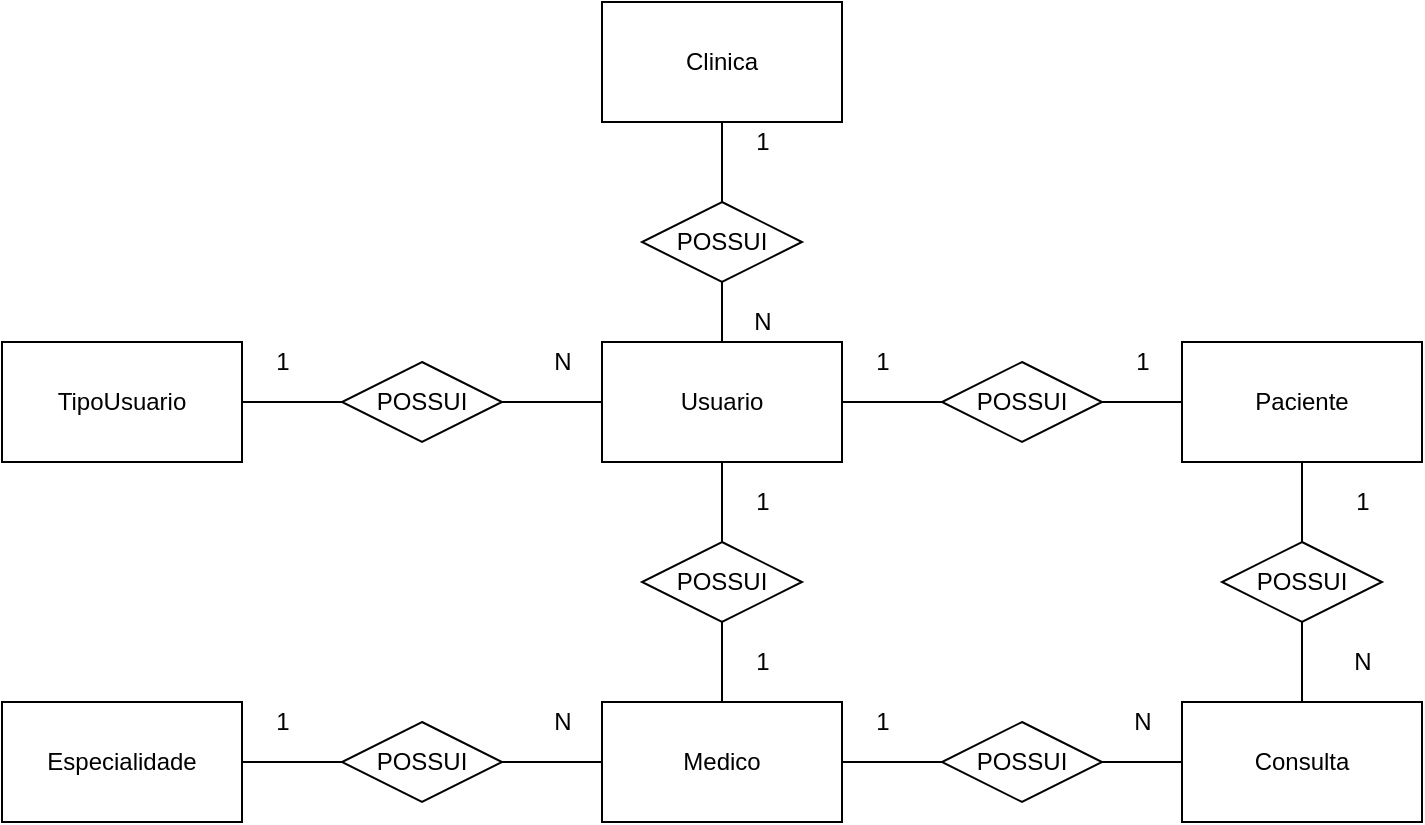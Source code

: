 <mxfile version="12.6.7" type="device" pages="2"><diagram id="K48aJAvUoYO4O04PB2SY" name="Conceitual"><mxGraphModel dx="1038" dy="499" grid="1" gridSize="10" guides="1" tooltips="1" connect="1" arrows="1" fold="1" page="1" pageScale="1" pageWidth="827" pageHeight="1169" math="0" shadow="0"><root><mxCell id="0"/><mxCell id="1" parent="0"/><mxCell id="3kRGcRhgPBOJPUCJjJ43-25" value="" style="edgeStyle=orthogonalEdgeStyle;rounded=0;orthogonalLoop=1;jettySize=auto;html=1;endArrow=none;endFill=0;" edge="1" parent="1" source="UtVYDfnkiscIZYgekCT1-1" target="3kRGcRhgPBOJPUCJjJ43-24"><mxGeometry relative="1" as="geometry"/></mxCell><mxCell id="UtVYDfnkiscIZYgekCT1-1" value="TipoUsuario" style="rounded=0;whiteSpace=wrap;html=1;" parent="1" vertex="1"><mxGeometry x="40" y="210" width="120" height="60" as="geometry"/></mxCell><mxCell id="3kRGcRhgPBOJPUCJjJ43-39" value="" style="edgeStyle=orthogonalEdgeStyle;rounded=0;orthogonalLoop=1;jettySize=auto;html=1;endArrow=none;endFill=0;" edge="1" parent="1" source="3kRGcRhgPBOJPUCJjJ43-1" target="3kRGcRhgPBOJPUCJjJ43-38"><mxGeometry relative="1" as="geometry"/></mxCell><mxCell id="3kRGcRhgPBOJPUCJjJ43-1" value="Paciente" style="rounded=0;whiteSpace=wrap;html=1;" vertex="1" parent="1"><mxGeometry x="630" y="210" width="120" height="60" as="geometry"/></mxCell><mxCell id="3kRGcRhgPBOJPUCJjJ43-34" value="" style="edgeStyle=orthogonalEdgeStyle;rounded=0;orthogonalLoop=1;jettySize=auto;html=1;endArrow=none;endFill=0;" edge="1" parent="1" source="3kRGcRhgPBOJPUCJjJ43-2" target="3kRGcRhgPBOJPUCJjJ43-3"><mxGeometry relative="1" as="geometry"/></mxCell><mxCell id="3kRGcRhgPBOJPUCJjJ43-36" value="" style="edgeStyle=orthogonalEdgeStyle;rounded=0;orthogonalLoop=1;jettySize=auto;html=1;endArrow=none;endFill=0;" edge="1" parent="1" source="3kRGcRhgPBOJPUCJjJ43-2" target="3kRGcRhgPBOJPUCJjJ43-9"><mxGeometry relative="1" as="geometry"/></mxCell><mxCell id="3kRGcRhgPBOJPUCJjJ43-2" value="Medico" style="rounded=0;whiteSpace=wrap;html=1;" vertex="1" parent="1"><mxGeometry x="340" y="390" width="120" height="60" as="geometry"/></mxCell><mxCell id="3kRGcRhgPBOJPUCJjJ43-35" value="" style="edgeStyle=orthogonalEdgeStyle;rounded=0;orthogonalLoop=1;jettySize=auto;html=1;endArrow=none;endFill=0;" edge="1" parent="1" source="3kRGcRhgPBOJPUCJjJ43-3" target="3kRGcRhgPBOJPUCJjJ43-33"><mxGeometry relative="1" as="geometry"/></mxCell><mxCell id="3kRGcRhgPBOJPUCJjJ43-3" value="POSSUI" style="rhombus;whiteSpace=wrap;html=1;" vertex="1" parent="1"><mxGeometry x="210" y="400" width="80" height="40" as="geometry"/></mxCell><mxCell id="3kRGcRhgPBOJPUCJjJ43-37" value="" style="edgeStyle=orthogonalEdgeStyle;rounded=0;orthogonalLoop=1;jettySize=auto;html=1;endArrow=none;endFill=0;" edge="1" parent="1" source="3kRGcRhgPBOJPUCJjJ43-7" target="3kRGcRhgPBOJPUCJjJ43-9"><mxGeometry relative="1" as="geometry"/></mxCell><mxCell id="3kRGcRhgPBOJPUCJjJ43-41" value="" style="edgeStyle=orthogonalEdgeStyle;rounded=0;orthogonalLoop=1;jettySize=auto;html=1;endArrow=none;endFill=0;" edge="1" parent="1" source="3kRGcRhgPBOJPUCJjJ43-7"><mxGeometry relative="1" as="geometry"><mxPoint x="690" y="300" as="targetPoint"/></mxGeometry></mxCell><mxCell id="3kRGcRhgPBOJPUCJjJ43-7" value="Consulta" style="rounded=0;whiteSpace=wrap;html=1;" vertex="1" parent="1"><mxGeometry x="630" y="390" width="120" height="60" as="geometry"/></mxCell><mxCell id="3kRGcRhgPBOJPUCJjJ43-9" value="POSSUI" style="rhombus;whiteSpace=wrap;html=1;" vertex="1" parent="1"><mxGeometry x="510" y="400" width="80" height="40" as="geometry"/></mxCell><mxCell id="3kRGcRhgPBOJPUCJjJ43-21" value="" style="edgeStyle=orthogonalEdgeStyle;rounded=0;orthogonalLoop=1;jettySize=auto;html=1;endArrow=none;endFill=0;" edge="1" parent="1" source="3kRGcRhgPBOJPUCJjJ43-14"><mxGeometry relative="1" as="geometry"><mxPoint x="400" y="130" as="targetPoint"/></mxGeometry></mxCell><mxCell id="3kRGcRhgPBOJPUCJjJ43-28" value="" style="edgeStyle=orthogonalEdgeStyle;rounded=0;orthogonalLoop=1;jettySize=auto;html=1;endArrow=none;endFill=0;" edge="1" parent="1" source="3kRGcRhgPBOJPUCJjJ43-14" target="3kRGcRhgPBOJPUCJjJ43-27"><mxGeometry relative="1" as="geometry"/></mxCell><mxCell id="3kRGcRhgPBOJPUCJjJ43-31" value="" style="edgeStyle=orthogonalEdgeStyle;rounded=0;orthogonalLoop=1;jettySize=auto;html=1;endArrow=none;endFill=0;" edge="1" parent="1" source="3kRGcRhgPBOJPUCJjJ43-14" target="3kRGcRhgPBOJPUCJjJ43-30"><mxGeometry relative="1" as="geometry"/></mxCell><mxCell id="3kRGcRhgPBOJPUCJjJ43-14" value="Usuario" style="rounded=0;whiteSpace=wrap;html=1;" vertex="1" parent="1"><mxGeometry x="340" y="210" width="120" height="60" as="geometry"/></mxCell><mxCell id="3kRGcRhgPBOJPUCJjJ43-19" value="" style="edgeStyle=orthogonalEdgeStyle;rounded=0;orthogonalLoop=1;jettySize=auto;html=1;endArrow=none;endFill=0;" edge="1" parent="1" source="3kRGcRhgPBOJPUCJjJ43-15" target="3kRGcRhgPBOJPUCJjJ43-18"><mxGeometry relative="1" as="geometry"/></mxCell><mxCell id="3kRGcRhgPBOJPUCJjJ43-15" value="Clinica" style="rounded=0;whiteSpace=wrap;html=1;" vertex="1" parent="1"><mxGeometry x="340" y="40" width="120" height="60" as="geometry"/></mxCell><mxCell id="3kRGcRhgPBOJPUCJjJ43-18" value="POSSUI" style="rhombus;whiteSpace=wrap;html=1;" vertex="1" parent="1"><mxGeometry x="360" y="140" width="80" height="40" as="geometry"/></mxCell><mxCell id="3kRGcRhgPBOJPUCJjJ43-22" value="1" style="text;html=1;align=center;verticalAlign=middle;resizable=0;points=[];autosize=1;" vertex="1" parent="1"><mxGeometry x="410" y="100" width="20" height="20" as="geometry"/></mxCell><mxCell id="3kRGcRhgPBOJPUCJjJ43-23" value="N" style="text;html=1;align=center;verticalAlign=middle;resizable=0;points=[];autosize=1;" vertex="1" parent="1"><mxGeometry x="410" y="190" width="20" height="20" as="geometry"/></mxCell><mxCell id="3kRGcRhgPBOJPUCJjJ43-26" value="" style="edgeStyle=orthogonalEdgeStyle;rounded=0;orthogonalLoop=1;jettySize=auto;html=1;endArrow=none;endFill=0;" edge="1" parent="1" source="3kRGcRhgPBOJPUCJjJ43-24" target="3kRGcRhgPBOJPUCJjJ43-14"><mxGeometry relative="1" as="geometry"/></mxCell><mxCell id="3kRGcRhgPBOJPUCJjJ43-24" value="POSSUI" style="rhombus;whiteSpace=wrap;html=1;" vertex="1" parent="1"><mxGeometry x="210" y="220" width="80" height="40" as="geometry"/></mxCell><mxCell id="3kRGcRhgPBOJPUCJjJ43-29" value="" style="edgeStyle=orthogonalEdgeStyle;rounded=0;orthogonalLoop=1;jettySize=auto;html=1;endArrow=none;endFill=0;" edge="1" parent="1" source="3kRGcRhgPBOJPUCJjJ43-27" target="3kRGcRhgPBOJPUCJjJ43-2"><mxGeometry relative="1" as="geometry"/></mxCell><mxCell id="3kRGcRhgPBOJPUCJjJ43-27" value="POSSUI" style="rhombus;whiteSpace=wrap;html=1;" vertex="1" parent="1"><mxGeometry x="360" y="310" width="80" height="40" as="geometry"/></mxCell><mxCell id="3kRGcRhgPBOJPUCJjJ43-32" value="" style="edgeStyle=orthogonalEdgeStyle;rounded=0;orthogonalLoop=1;jettySize=auto;html=1;endArrow=none;endFill=0;" edge="1" parent="1" source="3kRGcRhgPBOJPUCJjJ43-30" target="3kRGcRhgPBOJPUCJjJ43-1"><mxGeometry relative="1" as="geometry"/></mxCell><mxCell id="3kRGcRhgPBOJPUCJjJ43-30" value="POSSUI" style="rhombus;whiteSpace=wrap;html=1;" vertex="1" parent="1"><mxGeometry x="510" y="220" width="80" height="40" as="geometry"/></mxCell><mxCell id="3kRGcRhgPBOJPUCJjJ43-33" value="Especialidade" style="rounded=0;whiteSpace=wrap;html=1;" vertex="1" parent="1"><mxGeometry x="40" y="390" width="120" height="60" as="geometry"/></mxCell><mxCell id="3kRGcRhgPBOJPUCJjJ43-38" value="POSSUI" style="rhombus;whiteSpace=wrap;html=1;" vertex="1" parent="1"><mxGeometry x="650" y="310" width="80" height="40" as="geometry"/></mxCell><mxCell id="3kRGcRhgPBOJPUCJjJ43-42" value="1" style="text;html=1;align=center;verticalAlign=middle;resizable=0;points=[];autosize=1;" vertex="1" parent="1"><mxGeometry x="170" y="210" width="20" height="20" as="geometry"/></mxCell><mxCell id="3kRGcRhgPBOJPUCJjJ43-43" value="N" style="text;html=1;align=center;verticalAlign=middle;resizable=0;points=[];autosize=1;" vertex="1" parent="1"><mxGeometry x="310" y="210" width="20" height="20" as="geometry"/></mxCell><mxCell id="3kRGcRhgPBOJPUCJjJ43-44" value="1" style="text;html=1;align=center;verticalAlign=middle;resizable=0;points=[];autosize=1;" vertex="1" parent="1"><mxGeometry x="170" y="390" width="20" height="20" as="geometry"/></mxCell><mxCell id="3kRGcRhgPBOJPUCJjJ43-45" value="N" style="text;html=1;align=center;verticalAlign=middle;resizable=0;points=[];autosize=1;" vertex="1" parent="1"><mxGeometry x="310" y="390" width="20" height="20" as="geometry"/></mxCell><mxCell id="3kRGcRhgPBOJPUCJjJ43-46" value="1" style="text;html=1;align=center;verticalAlign=middle;resizable=0;points=[];autosize=1;" vertex="1" parent="1"><mxGeometry x="410" y="280" width="20" height="20" as="geometry"/></mxCell><mxCell id="3kRGcRhgPBOJPUCJjJ43-47" value="1" style="text;html=1;align=center;verticalAlign=middle;resizable=0;points=[];autosize=1;" vertex="1" parent="1"><mxGeometry x="600" y="210" width="20" height="20" as="geometry"/></mxCell><mxCell id="3kRGcRhgPBOJPUCJjJ43-48" value="1" style="text;html=1;align=center;verticalAlign=middle;resizable=0;points=[];autosize=1;" vertex="1" parent="1"><mxGeometry x="410" y="360" width="20" height="20" as="geometry"/></mxCell><mxCell id="3kRGcRhgPBOJPUCJjJ43-49" value="1" style="text;html=1;align=center;verticalAlign=middle;resizable=0;points=[];autosize=1;" vertex="1" parent="1"><mxGeometry x="470" y="390" width="20" height="20" as="geometry"/></mxCell><mxCell id="3kRGcRhgPBOJPUCJjJ43-50" value="N" style="text;html=1;align=center;verticalAlign=middle;resizable=0;points=[];autosize=1;" vertex="1" parent="1"><mxGeometry x="600" y="390" width="20" height="20" as="geometry"/></mxCell><mxCell id="3kRGcRhgPBOJPUCJjJ43-51" value="1" style="text;html=1;align=center;verticalAlign=middle;resizable=0;points=[];autosize=1;" vertex="1" parent="1"><mxGeometry x="470" y="210" width="20" height="20" as="geometry"/></mxCell><mxCell id="3kRGcRhgPBOJPUCJjJ43-52" value="1" style="text;html=1;align=center;verticalAlign=middle;resizable=0;points=[];autosize=1;" vertex="1" parent="1"><mxGeometry x="710" y="280" width="20" height="20" as="geometry"/></mxCell><mxCell id="3kRGcRhgPBOJPUCJjJ43-53" value="N" style="text;html=1;align=center;verticalAlign=middle;resizable=0;points=[];autosize=1;" vertex="1" parent="1"><mxGeometry x="710" y="360" width="20" height="20" as="geometry"/></mxCell></root></mxGraphModel></diagram><diagram id="8m7ZlfTtqjZyplbw3wI1" name="Logico"><mxGraphModel dx="1038" dy="548" grid="1" gridSize="10" guides="1" tooltips="1" connect="1" arrows="1" fold="1" page="1" pageScale="1" pageWidth="827" pageHeight="1169" math="0" shadow="0"><root><mxCell id="Yp0lkt85vlOk4beEO4SD-0"/><mxCell id="Yp0lkt85vlOk4beEO4SD-1" parent="Yp0lkt85vlOk4beEO4SD-0"/><mxCell id="Yp0lkt85vlOk4beEO4SD-2" value="TipoUsuario" style="swimlane;fontStyle=0;childLayout=stackLayout;horizontal=1;startSize=26;fillColor=#e0e0e0;horizontalStack=0;resizeParent=1;resizeParentMax=0;resizeLast=0;collapsible=1;marginBottom=0;swimlaneFillColor=#ffffff;align=center;fontSize=14;" parent="Yp0lkt85vlOk4beEO4SD-1" vertex="1"><mxGeometry x="53.12" y="80" width="186.88" height="92" as="geometry"/></mxCell><mxCell id="Yp0lkt85vlOk4beEO4SD-3" value="IdTipoUsuario (int)" style="shape=partialRectangle;top=0;left=0;right=0;bottom=1;align=left;verticalAlign=middle;fillColor=none;spacingLeft=34;spacingRight=4;overflow=hidden;rotatable=0;points=[[0,0.5],[1,0.5]];portConstraint=eastwest;dropTarget=0;fontStyle=5;fontSize=12;" parent="Yp0lkt85vlOk4beEO4SD-2" vertex="1"><mxGeometry y="26" width="186.88" height="30" as="geometry"/></mxCell><mxCell id="Yp0lkt85vlOk4beEO4SD-4" value="PK" style="shape=partialRectangle;top=0;left=0;bottom=0;fillColor=none;align=left;verticalAlign=middle;spacingLeft=4;spacingRight=4;overflow=hidden;rotatable=0;points=[];portConstraint=eastwest;part=1;fontSize=12;" parent="Yp0lkt85vlOk4beEO4SD-3" vertex="1" connectable="0"><mxGeometry width="30" height="30" as="geometry"/></mxCell><mxCell id="Yp0lkt85vlOk4beEO4SD-5" value="TituloTipoUsuario (varchar)" style="shape=partialRectangle;top=0;left=0;right=0;bottom=0;align=left;verticalAlign=top;fillColor=none;spacingLeft=34;spacingRight=4;overflow=hidden;rotatable=0;points=[[0,0.5],[1,0.5]];portConstraint=eastwest;dropTarget=0;fontSize=12;" parent="Yp0lkt85vlOk4beEO4SD-2" vertex="1"><mxGeometry y="56" width="186.88" height="26" as="geometry"/></mxCell><mxCell id="Yp0lkt85vlOk4beEO4SD-6" value="" style="shape=partialRectangle;top=0;left=0;bottom=0;fillColor=none;align=left;verticalAlign=top;spacingLeft=4;spacingRight=4;overflow=hidden;rotatable=0;points=[];portConstraint=eastwest;part=1;fontSize=12;" parent="Yp0lkt85vlOk4beEO4SD-5" vertex="1" connectable="0"><mxGeometry width="30" height="26" as="geometry"/></mxCell><mxCell id="Yp0lkt85vlOk4beEO4SD-11" value="" style="shape=partialRectangle;top=0;left=0;right=0;bottom=0;align=left;verticalAlign=top;fillColor=none;spacingLeft=34;spacingRight=4;overflow=hidden;rotatable=0;points=[[0,0.5],[1,0.5]];portConstraint=eastwest;dropTarget=0;fontSize=12;" parent="Yp0lkt85vlOk4beEO4SD-2" vertex="1"><mxGeometry y="82" width="186.88" height="10" as="geometry"/></mxCell><mxCell id="Yp0lkt85vlOk4beEO4SD-12" value="" style="shape=partialRectangle;top=0;left=0;bottom=0;fillColor=none;align=left;verticalAlign=top;spacingLeft=4;spacingRight=4;overflow=hidden;rotatable=0;points=[];portConstraint=eastwest;part=1;fontSize=12;" parent="Yp0lkt85vlOk4beEO4SD-11" vertex="1" connectable="0"><mxGeometry width="30" height="10" as="geometry"/></mxCell><mxCell id="Yp0lkt85vlOk4beEO4SD-13" value="TipoEvento" style="swimlane;fontStyle=0;childLayout=stackLayout;horizontal=1;startSize=26;fillColor=#e0e0e0;horizontalStack=0;resizeParent=1;resizeParentMax=0;resizeLast=0;collapsible=1;marginBottom=0;swimlaneFillColor=#ffffff;align=center;fontSize=14;" parent="Yp0lkt85vlOk4beEO4SD-1" vertex="1"><mxGeometry x="53.12" y="360" width="186.88" height="92" as="geometry"/></mxCell><mxCell id="Yp0lkt85vlOk4beEO4SD-14" value="IdTipoEvento (int)" style="shape=partialRectangle;top=0;left=0;right=0;bottom=1;align=left;verticalAlign=middle;fillColor=none;spacingLeft=34;spacingRight=4;overflow=hidden;rotatable=0;points=[[0,0.5],[1,0.5]];portConstraint=eastwest;dropTarget=0;fontStyle=5;fontSize=12;" parent="Yp0lkt85vlOk4beEO4SD-13" vertex="1"><mxGeometry y="26" width="186.88" height="30" as="geometry"/></mxCell><mxCell id="Yp0lkt85vlOk4beEO4SD-15" value="PK" style="shape=partialRectangle;top=0;left=0;bottom=0;fillColor=none;align=left;verticalAlign=middle;spacingLeft=4;spacingRight=4;overflow=hidden;rotatable=0;points=[];portConstraint=eastwest;part=1;fontSize=12;" parent="Yp0lkt85vlOk4beEO4SD-14" vertex="1" connectable="0"><mxGeometry width="30" height="30" as="geometry"/></mxCell><mxCell id="Yp0lkt85vlOk4beEO4SD-16" value="TituloTipoEvento (varchar)" style="shape=partialRectangle;top=0;left=0;right=0;bottom=0;align=left;verticalAlign=top;fillColor=none;spacingLeft=34;spacingRight=4;overflow=hidden;rotatable=0;points=[[0,0.5],[1,0.5]];portConstraint=eastwest;dropTarget=0;fontSize=12;" parent="Yp0lkt85vlOk4beEO4SD-13" vertex="1"><mxGeometry y="56" width="186.88" height="26" as="geometry"/></mxCell><mxCell id="Yp0lkt85vlOk4beEO4SD-17" value="" style="shape=partialRectangle;top=0;left=0;bottom=0;fillColor=none;align=left;verticalAlign=top;spacingLeft=4;spacingRight=4;overflow=hidden;rotatable=0;points=[];portConstraint=eastwest;part=1;fontSize=12;" parent="Yp0lkt85vlOk4beEO4SD-16" vertex="1" connectable="0"><mxGeometry width="30" height="26" as="geometry"/></mxCell><mxCell id="Yp0lkt85vlOk4beEO4SD-22" value="" style="shape=partialRectangle;top=0;left=0;right=0;bottom=0;align=left;verticalAlign=top;fillColor=none;spacingLeft=34;spacingRight=4;overflow=hidden;rotatable=0;points=[[0,0.5],[1,0.5]];portConstraint=eastwest;dropTarget=0;fontSize=12;" parent="Yp0lkt85vlOk4beEO4SD-13" vertex="1"><mxGeometry y="82" width="186.88" height="10" as="geometry"/></mxCell><mxCell id="Yp0lkt85vlOk4beEO4SD-23" value="" style="shape=partialRectangle;top=0;left=0;bottom=0;fillColor=none;align=left;verticalAlign=top;spacingLeft=4;spacingRight=4;overflow=hidden;rotatable=0;points=[];portConstraint=eastwest;part=1;fontSize=12;" parent="Yp0lkt85vlOk4beEO4SD-22" vertex="1" connectable="0"><mxGeometry width="30" height="10" as="geometry"/></mxCell><mxCell id="Yp0lkt85vlOk4beEO4SD-24" value="Instituicao" style="swimlane;fontStyle=0;childLayout=stackLayout;horizontal=1;startSize=26;fillColor=#e0e0e0;horizontalStack=0;resizeParent=1;resizeParentMax=0;resizeLast=0;collapsible=1;marginBottom=0;swimlaneFillColor=#ffffff;align=center;fontSize=14;" parent="Yp0lkt85vlOk4beEO4SD-1" vertex="1"><mxGeometry x="53.12" y="520" width="186.88" height="144" as="geometry"/></mxCell><mxCell id="Yp0lkt85vlOk4beEO4SD-25" value="IdInstituicao (int)" style="shape=partialRectangle;top=0;left=0;right=0;bottom=1;align=left;verticalAlign=middle;fillColor=none;spacingLeft=34;spacingRight=4;overflow=hidden;rotatable=0;points=[[0,0.5],[1,0.5]];portConstraint=eastwest;dropTarget=0;fontStyle=5;fontSize=12;" parent="Yp0lkt85vlOk4beEO4SD-24" vertex="1"><mxGeometry y="26" width="186.88" height="30" as="geometry"/></mxCell><mxCell id="Yp0lkt85vlOk4beEO4SD-26" value="PK" style="shape=partialRectangle;top=0;left=0;bottom=0;fillColor=none;align=left;verticalAlign=middle;spacingLeft=4;spacingRight=4;overflow=hidden;rotatable=0;points=[];portConstraint=eastwest;part=1;fontSize=12;" parent="Yp0lkt85vlOk4beEO4SD-25" vertex="1" connectable="0"><mxGeometry width="30" height="30" as="geometry"/></mxCell><mxCell id="Yp0lkt85vlOk4beEO4SD-27" value="CNPJ (char)" style="shape=partialRectangle;top=0;left=0;right=0;bottom=0;align=left;verticalAlign=top;fillColor=none;spacingLeft=34;spacingRight=4;overflow=hidden;rotatable=0;points=[[0,0.5],[1,0.5]];portConstraint=eastwest;dropTarget=0;fontSize=12;" parent="Yp0lkt85vlOk4beEO4SD-24" vertex="1"><mxGeometry y="56" width="186.88" height="26" as="geometry"/></mxCell><mxCell id="Yp0lkt85vlOk4beEO4SD-28" value="" style="shape=partialRectangle;top=0;left=0;bottom=0;fillColor=none;align=left;verticalAlign=top;spacingLeft=4;spacingRight=4;overflow=hidden;rotatable=0;points=[];portConstraint=eastwest;part=1;fontSize=12;" parent="Yp0lkt85vlOk4beEO4SD-27" vertex="1" connectable="0"><mxGeometry width="30" height="26" as="geometry"/></mxCell><mxCell id="Yp0lkt85vlOk4beEO4SD-31" value="NomeFantasia (varchar)" style="shape=partialRectangle;top=0;left=0;right=0;bottom=0;align=left;verticalAlign=top;fillColor=none;spacingLeft=34;spacingRight=4;overflow=hidden;rotatable=0;points=[[0,0.5],[1,0.5]];portConstraint=eastwest;dropTarget=0;fontSize=12;" parent="Yp0lkt85vlOk4beEO4SD-24" vertex="1"><mxGeometry y="82" width="186.88" height="26" as="geometry"/></mxCell><mxCell id="Yp0lkt85vlOk4beEO4SD-32" value="" style="shape=partialRectangle;top=0;left=0;bottom=0;fillColor=none;align=left;verticalAlign=top;spacingLeft=4;spacingRight=4;overflow=hidden;rotatable=0;points=[];portConstraint=eastwest;part=1;fontSize=12;" parent="Yp0lkt85vlOk4beEO4SD-31" vertex="1" connectable="0"><mxGeometry width="30" height="26" as="geometry"/></mxCell><mxCell id="Yp0lkt85vlOk4beEO4SD-33" value="Endereco (varchar)" style="shape=partialRectangle;top=0;left=0;right=0;bottom=0;align=left;verticalAlign=top;fillColor=none;spacingLeft=34;spacingRight=4;overflow=hidden;rotatable=0;points=[[0,0.5],[1,0.5]];portConstraint=eastwest;dropTarget=0;fontSize=12;" parent="Yp0lkt85vlOk4beEO4SD-24" vertex="1"><mxGeometry y="108" width="186.88" height="26" as="geometry"/></mxCell><mxCell id="Yp0lkt85vlOk4beEO4SD-34" value="" style="shape=partialRectangle;top=0;left=0;bottom=0;fillColor=none;align=left;verticalAlign=top;spacingLeft=4;spacingRight=4;overflow=hidden;rotatable=0;points=[];portConstraint=eastwest;part=1;fontSize=12;" parent="Yp0lkt85vlOk4beEO4SD-33" vertex="1" connectable="0"><mxGeometry width="30" height="26" as="geometry"/></mxCell><mxCell id="Yp0lkt85vlOk4beEO4SD-29" value="" style="shape=partialRectangle;top=0;left=0;right=0;bottom=0;align=left;verticalAlign=top;fillColor=none;spacingLeft=34;spacingRight=4;overflow=hidden;rotatable=0;points=[[0,0.5],[1,0.5]];portConstraint=eastwest;dropTarget=0;fontSize=12;" parent="Yp0lkt85vlOk4beEO4SD-24" vertex="1"><mxGeometry y="134" width="186.88" height="10" as="geometry"/></mxCell><mxCell id="Yp0lkt85vlOk4beEO4SD-30" value="" style="shape=partialRectangle;top=0;left=0;bottom=0;fillColor=none;align=left;verticalAlign=top;spacingLeft=4;spacingRight=4;overflow=hidden;rotatable=0;points=[];portConstraint=eastwest;part=1;fontSize=12;" parent="Yp0lkt85vlOk4beEO4SD-29" vertex="1" connectable="0"><mxGeometry width="30" height="10" as="geometry"/></mxCell><mxCell id="Yp0lkt85vlOk4beEO4SD-46" value="Usuario" style="swimlane;fontStyle=0;childLayout=stackLayout;horizontal=1;startSize=26;fillColor=#e0e0e0;horizontalStack=0;resizeParent=1;resizeParentMax=0;resizeLast=0;collapsible=1;marginBottom=0;swimlaneFillColor=#ffffff;align=center;fontSize=14;" parent="Yp0lkt85vlOk4beEO4SD-1" vertex="1"><mxGeometry x="306.06" y="80" width="213.12" height="216" as="geometry"/></mxCell><mxCell id="Yp0lkt85vlOk4beEO4SD-47" value="IdUsuario (int)" style="shape=partialRectangle;top=0;left=0;right=0;bottom=0;align=left;verticalAlign=middle;fillColor=none;spacingLeft=60;spacingRight=4;overflow=hidden;rotatable=0;points=[[0,0.5],[1,0.5]];portConstraint=eastwest;dropTarget=0;fontStyle=5;fontSize=12;" parent="Yp0lkt85vlOk4beEO4SD-46" vertex="1"><mxGeometry y="26" width="213.12" height="30" as="geometry"/></mxCell><mxCell id="Yp0lkt85vlOk4beEO4SD-48" value="PK" style="shape=partialRectangle;fontStyle=1;top=0;left=0;bottom=0;fillColor=none;align=left;verticalAlign=middle;spacingLeft=4;spacingRight=4;overflow=hidden;rotatable=0;points=[];portConstraint=eastwest;part=1;fontSize=12;" parent="Yp0lkt85vlOk4beEO4SD-47" vertex="1" connectable="0"><mxGeometry width="56" height="30" as="geometry"/></mxCell><mxCell id="Yp0lkt85vlOk4beEO4SD-49" value="IdTipoUsuario (int)" style="shape=partialRectangle;top=0;left=0;right=0;bottom=1;align=left;verticalAlign=middle;fillColor=none;spacingLeft=60;spacingRight=4;overflow=hidden;rotatable=0;points=[[0,0.5],[1,0.5]];portConstraint=eastwest;dropTarget=0;fontStyle=5;fontSize=12;" parent="Yp0lkt85vlOk4beEO4SD-46" vertex="1"><mxGeometry y="56" width="213.12" height="30" as="geometry"/></mxCell><mxCell id="Yp0lkt85vlOk4beEO4SD-50" value="FK1" style="shape=partialRectangle;fontStyle=1;top=0;left=0;bottom=0;fillColor=none;align=left;verticalAlign=middle;spacingLeft=4;spacingRight=4;overflow=hidden;rotatable=0;points=[];portConstraint=eastwest;part=1;fontSize=12;" parent="Yp0lkt85vlOk4beEO4SD-49" vertex="1" connectable="0"><mxGeometry width="56" height="30" as="geometry"/></mxCell><mxCell id="Yp0lkt85vlOk4beEO4SD-51" value="NomeUsuario (varchar)" style="shape=partialRectangle;top=0;left=0;right=0;bottom=0;align=left;verticalAlign=top;fillColor=none;spacingLeft=60;spacingRight=4;overflow=hidden;rotatable=0;points=[[0,0.5],[1,0.5]];portConstraint=eastwest;dropTarget=0;fontSize=12;" parent="Yp0lkt85vlOk4beEO4SD-46" vertex="1"><mxGeometry y="86" width="213.12" height="26" as="geometry"/></mxCell><mxCell id="Yp0lkt85vlOk4beEO4SD-52" value="" style="shape=partialRectangle;top=0;left=0;bottom=0;fillColor=none;align=left;verticalAlign=top;spacingLeft=4;spacingRight=4;overflow=hidden;rotatable=0;points=[];portConstraint=eastwest;part=1;fontSize=12;" parent="Yp0lkt85vlOk4beEO4SD-51" vertex="1" connectable="0"><mxGeometry width="56" height="26" as="geometry"/></mxCell><mxCell id="Yp0lkt85vlOk4beEO4SD-55" value="Email (varchar)" style="shape=partialRectangle;top=0;left=0;right=0;bottom=0;align=left;verticalAlign=top;fillColor=none;spacingLeft=60;spacingRight=4;overflow=hidden;rotatable=0;points=[[0,0.5],[1,0.5]];portConstraint=eastwest;dropTarget=0;fontSize=12;" parent="Yp0lkt85vlOk4beEO4SD-46" vertex="1"><mxGeometry y="112" width="213.12" height="26" as="geometry"/></mxCell><mxCell id="Yp0lkt85vlOk4beEO4SD-56" value="" style="shape=partialRectangle;top=0;left=0;bottom=0;fillColor=none;align=left;verticalAlign=top;spacingLeft=4;spacingRight=4;overflow=hidden;rotatable=0;points=[];portConstraint=eastwest;part=1;fontSize=12;" parent="Yp0lkt85vlOk4beEO4SD-55" vertex="1" connectable="0"><mxGeometry width="56" height="26" as="geometry"/></mxCell><mxCell id="Yp0lkt85vlOk4beEO4SD-53" value="Senha (varchar)" style="shape=partialRectangle;top=0;left=0;right=0;bottom=0;align=left;verticalAlign=top;fillColor=none;spacingLeft=60;spacingRight=4;overflow=hidden;rotatable=0;points=[[0,0.5],[1,0.5]];portConstraint=eastwest;dropTarget=0;fontSize=12;" parent="Yp0lkt85vlOk4beEO4SD-46" vertex="1"><mxGeometry y="138" width="213.12" height="26" as="geometry"/></mxCell><mxCell id="Yp0lkt85vlOk4beEO4SD-54" value="" style="shape=partialRectangle;top=0;left=0;bottom=0;fillColor=none;align=left;verticalAlign=top;spacingLeft=4;spacingRight=4;overflow=hidden;rotatable=0;points=[];portConstraint=eastwest;part=1;fontSize=12;" parent="Yp0lkt85vlOk4beEO4SD-53" vertex="1" connectable="0"><mxGeometry width="56" height="26" as="geometry"/></mxCell><mxCell id="Yp0lkt85vlOk4beEO4SD-57" value="DataCadastro (dateTime2)" style="shape=partialRectangle;top=0;left=0;right=0;bottom=0;align=left;verticalAlign=top;fillColor=none;spacingLeft=60;spacingRight=4;overflow=hidden;rotatable=0;points=[[0,0.5],[1,0.5]];portConstraint=eastwest;dropTarget=0;fontSize=12;" parent="Yp0lkt85vlOk4beEO4SD-46" vertex="1"><mxGeometry y="164" width="213.12" height="26" as="geometry"/></mxCell><mxCell id="Yp0lkt85vlOk4beEO4SD-58" value="" style="shape=partialRectangle;top=0;left=0;bottom=0;fillColor=none;align=left;verticalAlign=top;spacingLeft=4;spacingRight=4;overflow=hidden;rotatable=0;points=[];portConstraint=eastwest;part=1;fontSize=12;" parent="Yp0lkt85vlOk4beEO4SD-57" vertex="1" connectable="0"><mxGeometry width="56" height="26" as="geometry"/></mxCell><mxCell id="Yp0lkt85vlOk4beEO4SD-59" value="Genero (varchar)" style="shape=partialRectangle;top=0;left=0;right=0;bottom=0;align=left;verticalAlign=top;fillColor=none;spacingLeft=60;spacingRight=4;overflow=hidden;rotatable=0;points=[[0,0.5],[1,0.5]];portConstraint=eastwest;dropTarget=0;fontSize=12;" parent="Yp0lkt85vlOk4beEO4SD-46" vertex="1"><mxGeometry y="190" width="213.12" height="26" as="geometry"/></mxCell><mxCell id="Yp0lkt85vlOk4beEO4SD-60" value="" style="shape=partialRectangle;top=0;left=0;bottom=0;fillColor=none;align=left;verticalAlign=top;spacingLeft=4;spacingRight=4;overflow=hidden;rotatable=0;points=[];portConstraint=eastwest;part=1;fontSize=12;" parent="Yp0lkt85vlOk4beEO4SD-59" vertex="1" connectable="0"><mxGeometry width="56" height="26" as="geometry"/></mxCell><mxCell id="Yp0lkt85vlOk4beEO4SD-61" value="Evento" style="swimlane;fontStyle=0;childLayout=stackLayout;horizontal=1;startSize=26;fillColor=#e0e0e0;horizontalStack=0;resizeParent=1;resizeParentMax=0;resizeLast=0;collapsible=1;marginBottom=0;swimlaneFillColor=#ffffff;align=center;fontSize=14;" parent="Yp0lkt85vlOk4beEO4SD-1" vertex="1"><mxGeometry x="306.06" y="360" width="203.94" height="220" as="geometry"/></mxCell><mxCell id="Yp0lkt85vlOk4beEO4SD-62" value="IdEvento (int)" style="shape=partialRectangle;top=0;left=0;right=0;bottom=0;align=left;verticalAlign=middle;fillColor=none;spacingLeft=60;spacingRight=4;overflow=hidden;rotatable=0;points=[[0,0.5],[1,0.5]];portConstraint=eastwest;dropTarget=0;fontStyle=5;fontSize=12;" parent="Yp0lkt85vlOk4beEO4SD-61" vertex="1"><mxGeometry y="26" width="203.94" height="30" as="geometry"/></mxCell><mxCell id="Yp0lkt85vlOk4beEO4SD-63" value="PK" style="shape=partialRectangle;fontStyle=1;top=0;left=0;bottom=0;fillColor=none;align=left;verticalAlign=middle;spacingLeft=4;spacingRight=4;overflow=hidden;rotatable=0;points=[];portConstraint=eastwest;part=1;fontSize=12;" parent="Yp0lkt85vlOk4beEO4SD-62" vertex="1" connectable="0"><mxGeometry width="56" height="30" as="geometry"/></mxCell><mxCell id="Yp0lkt85vlOk4beEO4SD-76" value="IdTipoEvento (int)" style="shape=partialRectangle;top=0;left=0;right=0;bottom=0;align=left;verticalAlign=middle;fillColor=none;spacingLeft=60;spacingRight=4;overflow=hidden;rotatable=0;points=[[0,0.5],[1,0.5]];portConstraint=eastwest;dropTarget=0;fontStyle=5;fontSize=12;" parent="Yp0lkt85vlOk4beEO4SD-61" vertex="1"><mxGeometry y="56" width="203.94" height="30" as="geometry"/></mxCell><mxCell id="Yp0lkt85vlOk4beEO4SD-77" value="FK1" style="shape=partialRectangle;fontStyle=1;top=0;left=0;bottom=0;fillColor=none;align=left;verticalAlign=middle;spacingLeft=4;spacingRight=4;overflow=hidden;rotatable=0;points=[];portConstraint=eastwest;part=1;fontSize=12;" parent="Yp0lkt85vlOk4beEO4SD-76" vertex="1" connectable="0"><mxGeometry width="56" height="30" as="geometry"/></mxCell><mxCell id="Yp0lkt85vlOk4beEO4SD-64" value="IdInstituicao (int)" style="shape=partialRectangle;top=0;left=0;right=0;bottom=1;align=left;verticalAlign=middle;fillColor=none;spacingLeft=60;spacingRight=4;overflow=hidden;rotatable=0;points=[[0,0.5],[1,0.5]];portConstraint=eastwest;dropTarget=0;fontStyle=5;fontSize=12;" parent="Yp0lkt85vlOk4beEO4SD-61" vertex="1"><mxGeometry y="86" width="203.94" height="30" as="geometry"/></mxCell><mxCell id="Yp0lkt85vlOk4beEO4SD-65" value="FK2" style="shape=partialRectangle;fontStyle=1;top=0;left=0;bottom=0;fillColor=none;align=left;verticalAlign=middle;spacingLeft=4;spacingRight=4;overflow=hidden;rotatable=0;points=[];portConstraint=eastwest;part=1;fontSize=12;" parent="Yp0lkt85vlOk4beEO4SD-64" vertex="1" connectable="0"><mxGeometry width="56" height="30" as="geometry"/></mxCell><mxCell id="Yp0lkt85vlOk4beEO4SD-66" value="NomeEvento (varchar)" style="shape=partialRectangle;top=0;left=0;right=0;bottom=0;align=left;verticalAlign=top;fillColor=none;spacingLeft=60;spacingRight=4;overflow=hidden;rotatable=0;points=[[0,0.5],[1,0.5]];portConstraint=eastwest;dropTarget=0;fontSize=12;" parent="Yp0lkt85vlOk4beEO4SD-61" vertex="1"><mxGeometry y="116" width="203.94" height="26" as="geometry"/></mxCell><mxCell id="Yp0lkt85vlOk4beEO4SD-67" value="" style="shape=partialRectangle;top=0;left=0;bottom=0;fillColor=none;align=left;verticalAlign=top;spacingLeft=4;spacingRight=4;overflow=hidden;rotatable=0;points=[];portConstraint=eastwest;part=1;fontSize=12;" parent="Yp0lkt85vlOk4beEO4SD-66" vertex="1" connectable="0"><mxGeometry width="56" height="26" as="geometry"/></mxCell><mxCell id="Yp0lkt85vlOk4beEO4SD-68" value="AcessoLivre (bit)" style="shape=partialRectangle;top=0;left=0;right=0;bottom=0;align=left;verticalAlign=top;fillColor=none;spacingLeft=60;spacingRight=4;overflow=hidden;rotatable=0;points=[[0,0.5],[1,0.5]];portConstraint=eastwest;dropTarget=0;fontSize=12;" parent="Yp0lkt85vlOk4beEO4SD-61" vertex="1"><mxGeometry y="142" width="203.94" height="26" as="geometry"/></mxCell><mxCell id="Yp0lkt85vlOk4beEO4SD-69" value="" style="shape=partialRectangle;top=0;left=0;bottom=0;fillColor=none;align=left;verticalAlign=top;spacingLeft=4;spacingRight=4;overflow=hidden;rotatable=0;points=[];portConstraint=eastwest;part=1;fontSize=12;" parent="Yp0lkt85vlOk4beEO4SD-68" vertex="1" connectable="0"><mxGeometry width="56" height="26" as="geometry"/></mxCell><mxCell id="Yp0lkt85vlOk4beEO4SD-70" value="DataEvento (dateTime2)" style="shape=partialRectangle;top=0;left=0;right=0;bottom=0;align=left;verticalAlign=top;fillColor=none;spacingLeft=60;spacingRight=4;overflow=hidden;rotatable=0;points=[[0,0.5],[1,0.5]];portConstraint=eastwest;dropTarget=0;fontSize=12;" parent="Yp0lkt85vlOk4beEO4SD-61" vertex="1"><mxGeometry y="168" width="203.94" height="26" as="geometry"/></mxCell><mxCell id="Yp0lkt85vlOk4beEO4SD-71" value="" style="shape=partialRectangle;top=0;left=0;bottom=0;fillColor=none;align=left;verticalAlign=top;spacingLeft=4;spacingRight=4;overflow=hidden;rotatable=0;points=[];portConstraint=eastwest;part=1;fontSize=12;" parent="Yp0lkt85vlOk4beEO4SD-70" vertex="1" connectable="0"><mxGeometry width="56" height="26" as="geometry"/></mxCell><mxCell id="Yp0lkt85vlOk4beEO4SD-72" value="Descricao (varchar)" style="shape=partialRectangle;top=0;left=0;right=0;bottom=0;align=left;verticalAlign=top;fillColor=none;spacingLeft=60;spacingRight=4;overflow=hidden;rotatable=0;points=[[0,0.5],[1,0.5]];portConstraint=eastwest;dropTarget=0;fontSize=12;" parent="Yp0lkt85vlOk4beEO4SD-61" vertex="1"><mxGeometry y="194" width="203.94" height="26" as="geometry"/></mxCell><mxCell id="Yp0lkt85vlOk4beEO4SD-73" value="" style="shape=partialRectangle;top=0;left=0;bottom=0;fillColor=none;align=left;verticalAlign=top;spacingLeft=4;spacingRight=4;overflow=hidden;rotatable=0;points=[];portConstraint=eastwest;part=1;fontSize=12;" parent="Yp0lkt85vlOk4beEO4SD-72" vertex="1" connectable="0"><mxGeometry width="56" height="26" as="geometry"/></mxCell><mxCell id="Yp0lkt85vlOk4beEO4SD-78" value="Presenca" style="swimlane;fontStyle=0;childLayout=stackLayout;horizontal=1;startSize=26;fillColor=#e0e0e0;horizontalStack=0;resizeParent=1;resizeParentMax=0;resizeLast=0;collapsible=1;marginBottom=0;swimlaneFillColor=#ffffff;align=center;fontSize=14;" parent="Yp0lkt85vlOk4beEO4SD-1" vertex="1"><mxGeometry x="600" y="80" width="180" height="142" as="geometry"/></mxCell><mxCell id="Yp0lkt85vlOk4beEO4SD-79" value="IdPresenca (int)" style="shape=partialRectangle;top=0;left=0;right=0;bottom=0;align=left;verticalAlign=middle;fillColor=none;spacingLeft=60;spacingRight=4;overflow=hidden;rotatable=0;points=[[0,0.5],[1,0.5]];portConstraint=eastwest;dropTarget=0;fontStyle=5;fontSize=12;" parent="Yp0lkt85vlOk4beEO4SD-78" vertex="1"><mxGeometry y="26" width="180" height="30" as="geometry"/></mxCell><mxCell id="Yp0lkt85vlOk4beEO4SD-80" value="PK" style="shape=partialRectangle;fontStyle=1;top=0;left=0;bottom=0;fillColor=none;align=left;verticalAlign=middle;spacingLeft=4;spacingRight=4;overflow=hidden;rotatable=0;points=[];portConstraint=eastwest;part=1;fontSize=12;" parent="Yp0lkt85vlOk4beEO4SD-79" vertex="1" connectable="0"><mxGeometry width="56" height="30" as="geometry"/></mxCell><mxCell id="Yp0lkt85vlOk4beEO4SD-81" value="IdUsuario (int)" style="shape=partialRectangle;top=0;left=0;right=0;bottom=0;align=left;verticalAlign=middle;fillColor=none;spacingLeft=60;spacingRight=4;overflow=hidden;rotatable=0;points=[[0,0.5],[1,0.5]];portConstraint=eastwest;dropTarget=0;fontStyle=5;fontSize=12;" parent="Yp0lkt85vlOk4beEO4SD-78" vertex="1"><mxGeometry y="56" width="180" height="30" as="geometry"/></mxCell><mxCell id="Yp0lkt85vlOk4beEO4SD-82" value="FK1" style="shape=partialRectangle;fontStyle=1;top=0;left=0;bottom=0;fillColor=none;align=left;verticalAlign=middle;spacingLeft=4;spacingRight=4;overflow=hidden;rotatable=0;points=[];portConstraint=eastwest;part=1;fontSize=12;" parent="Yp0lkt85vlOk4beEO4SD-81" vertex="1" connectable="0"><mxGeometry width="56" height="30" as="geometry"/></mxCell><mxCell id="Yp0lkt85vlOk4beEO4SD-83" value="IdEvento (int)" style="shape=partialRectangle;top=0;left=0;right=0;bottom=1;align=left;verticalAlign=middle;fillColor=none;spacingLeft=60;spacingRight=4;overflow=hidden;rotatable=0;points=[[0,0.5],[1,0.5]];portConstraint=eastwest;dropTarget=0;fontStyle=5;fontSize=12;" parent="Yp0lkt85vlOk4beEO4SD-78" vertex="1"><mxGeometry y="86" width="180" height="30" as="geometry"/></mxCell><mxCell id="Yp0lkt85vlOk4beEO4SD-84" value="FK2" style="shape=partialRectangle;fontStyle=1;top=0;left=0;bottom=0;fillColor=none;align=left;verticalAlign=middle;spacingLeft=4;spacingRight=4;overflow=hidden;rotatable=0;points=[];portConstraint=eastwest;part=1;fontSize=12;" parent="Yp0lkt85vlOk4beEO4SD-83" vertex="1" connectable="0"><mxGeometry width="56" height="30" as="geometry"/></mxCell><mxCell id="Yp0lkt85vlOk4beEO4SD-85" value="Situacao (varchar)" style="shape=partialRectangle;top=0;left=0;right=0;bottom=0;align=left;verticalAlign=top;fillColor=none;spacingLeft=60;spacingRight=4;overflow=hidden;rotatable=0;points=[[0,0.5],[1,0.5]];portConstraint=eastwest;dropTarget=0;fontSize=12;" parent="Yp0lkt85vlOk4beEO4SD-78" vertex="1"><mxGeometry y="116" width="180" height="26" as="geometry"/></mxCell><mxCell id="Yp0lkt85vlOk4beEO4SD-86" value="" style="shape=partialRectangle;top=0;left=0;bottom=0;fillColor=none;align=left;verticalAlign=top;spacingLeft=4;spacingRight=4;overflow=hidden;rotatable=0;points=[];portConstraint=eastwest;part=1;fontSize=12;" parent="Yp0lkt85vlOk4beEO4SD-85" vertex="1" connectable="0"><mxGeometry width="56" height="26" as="geometry"/></mxCell><mxCell id="Yp0lkt85vlOk4beEO4SD-94" value="" style="edgeStyle=entityRelationEdgeStyle;fontSize=12;html=1;endArrow=ERoneToMany;" parent="Yp0lkt85vlOk4beEO4SD-1" source="Yp0lkt85vlOk4beEO4SD-3" target="Yp0lkt85vlOk4beEO4SD-49" edge="1"><mxGeometry width="100" height="100" relative="1" as="geometry"><mxPoint x="570" y="420" as="sourcePoint"/><mxPoint x="670" y="320" as="targetPoint"/></mxGeometry></mxCell><mxCell id="qqscGnmO3KYMZoizuG6e-0" value="" style="edgeStyle=entityRelationEdgeStyle;fontSize=12;html=1;endArrow=ERoneToMany;" parent="Yp0lkt85vlOk4beEO4SD-1" source="Yp0lkt85vlOk4beEO4SD-14" target="Yp0lkt85vlOk4beEO4SD-76" edge="1"><mxGeometry width="100" height="100" relative="1" as="geometry"><mxPoint x="130.0" y="230" as="sourcePoint"/><mxPoint x="250.0" y="260" as="targetPoint"/></mxGeometry></mxCell><mxCell id="qqscGnmO3KYMZoizuG6e-1" value="" style="edgeStyle=entityRelationEdgeStyle;fontSize=12;html=1;endArrow=ERoneToMany;" parent="Yp0lkt85vlOk4beEO4SD-1" source="Yp0lkt85vlOk4beEO4SD-25" target="Yp0lkt85vlOk4beEO4SD-64" edge="1"><mxGeometry width="100" height="100" relative="1" as="geometry"><mxPoint x="530.0" y="360" as="sourcePoint"/><mxPoint x="650.0" y="390" as="targetPoint"/></mxGeometry></mxCell><mxCell id="qqscGnmO3KYMZoizuG6e-2" value="" style="edgeStyle=entityRelationEdgeStyle;fontSize=12;html=1;endArrow=ERoneToMany;" parent="Yp0lkt85vlOk4beEO4SD-1" source="Yp0lkt85vlOk4beEO4SD-62" target="Yp0lkt85vlOk4beEO4SD-83" edge="1"><mxGeometry width="100" height="100" relative="1" as="geometry"><mxPoint x="580.0" y="290" as="sourcePoint"/><mxPoint x="700.0" y="320" as="targetPoint"/></mxGeometry></mxCell><mxCell id="qqscGnmO3KYMZoizuG6e-3" value="" style="edgeStyle=entityRelationEdgeStyle;fontSize=12;html=1;endArrow=ERoneToMany;" parent="Yp0lkt85vlOk4beEO4SD-1" source="Yp0lkt85vlOk4beEO4SD-47" target="Yp0lkt85vlOk4beEO4SD-81" edge="1"><mxGeometry width="100" height="100" relative="1" as="geometry"><mxPoint x="570.0" y="470" as="sourcePoint"/><mxPoint x="690.0" y="250" as="targetPoint"/></mxGeometry></mxCell></root></mxGraphModel></diagram></mxfile>